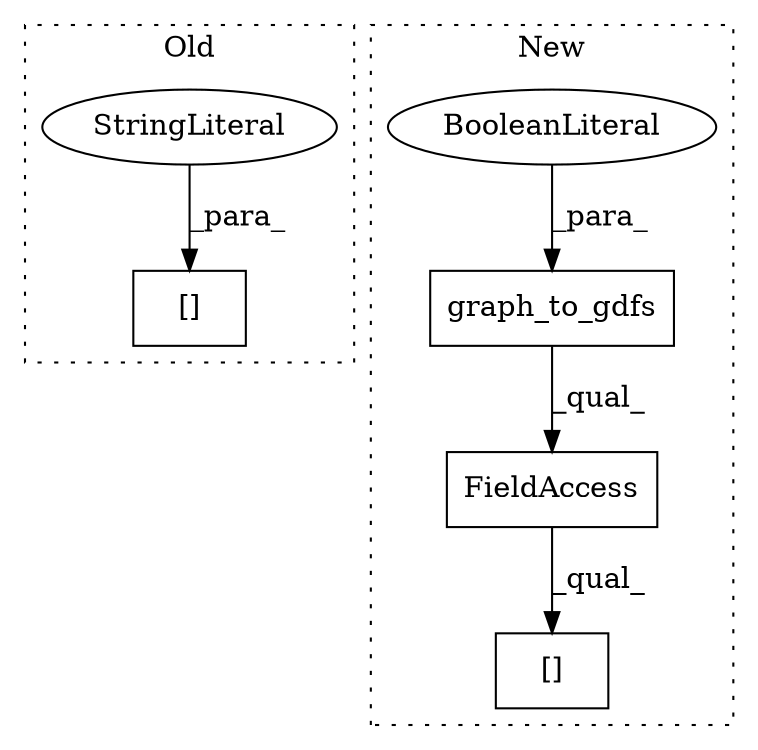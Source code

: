 digraph G {
subgraph cluster0 {
1 [label="[]" a="2" s="2935,2948" l="10,1" shape="box"];
4 [label="StringLiteral" a="45" s="2945" l="3" shape="ellipse"];
label = "Old";
style="dotted";
}
subgraph cluster1 {
2 [label="graph_to_gdfs" a="32" s="3001,3038" l="14,1" shape="box"];
3 [label="BooleanLiteral" a="9" s="3033" l="5" shape="ellipse"];
5 [label="FieldAccess" a="22" s="2989" l="54" shape="box"];
6 [label="[]" a="2" s="2989,3047" l="55,1" shape="box"];
label = "New";
style="dotted";
}
2 -> 5 [label="_qual_"];
3 -> 2 [label="_para_"];
4 -> 1 [label="_para_"];
5 -> 6 [label="_qual_"];
}